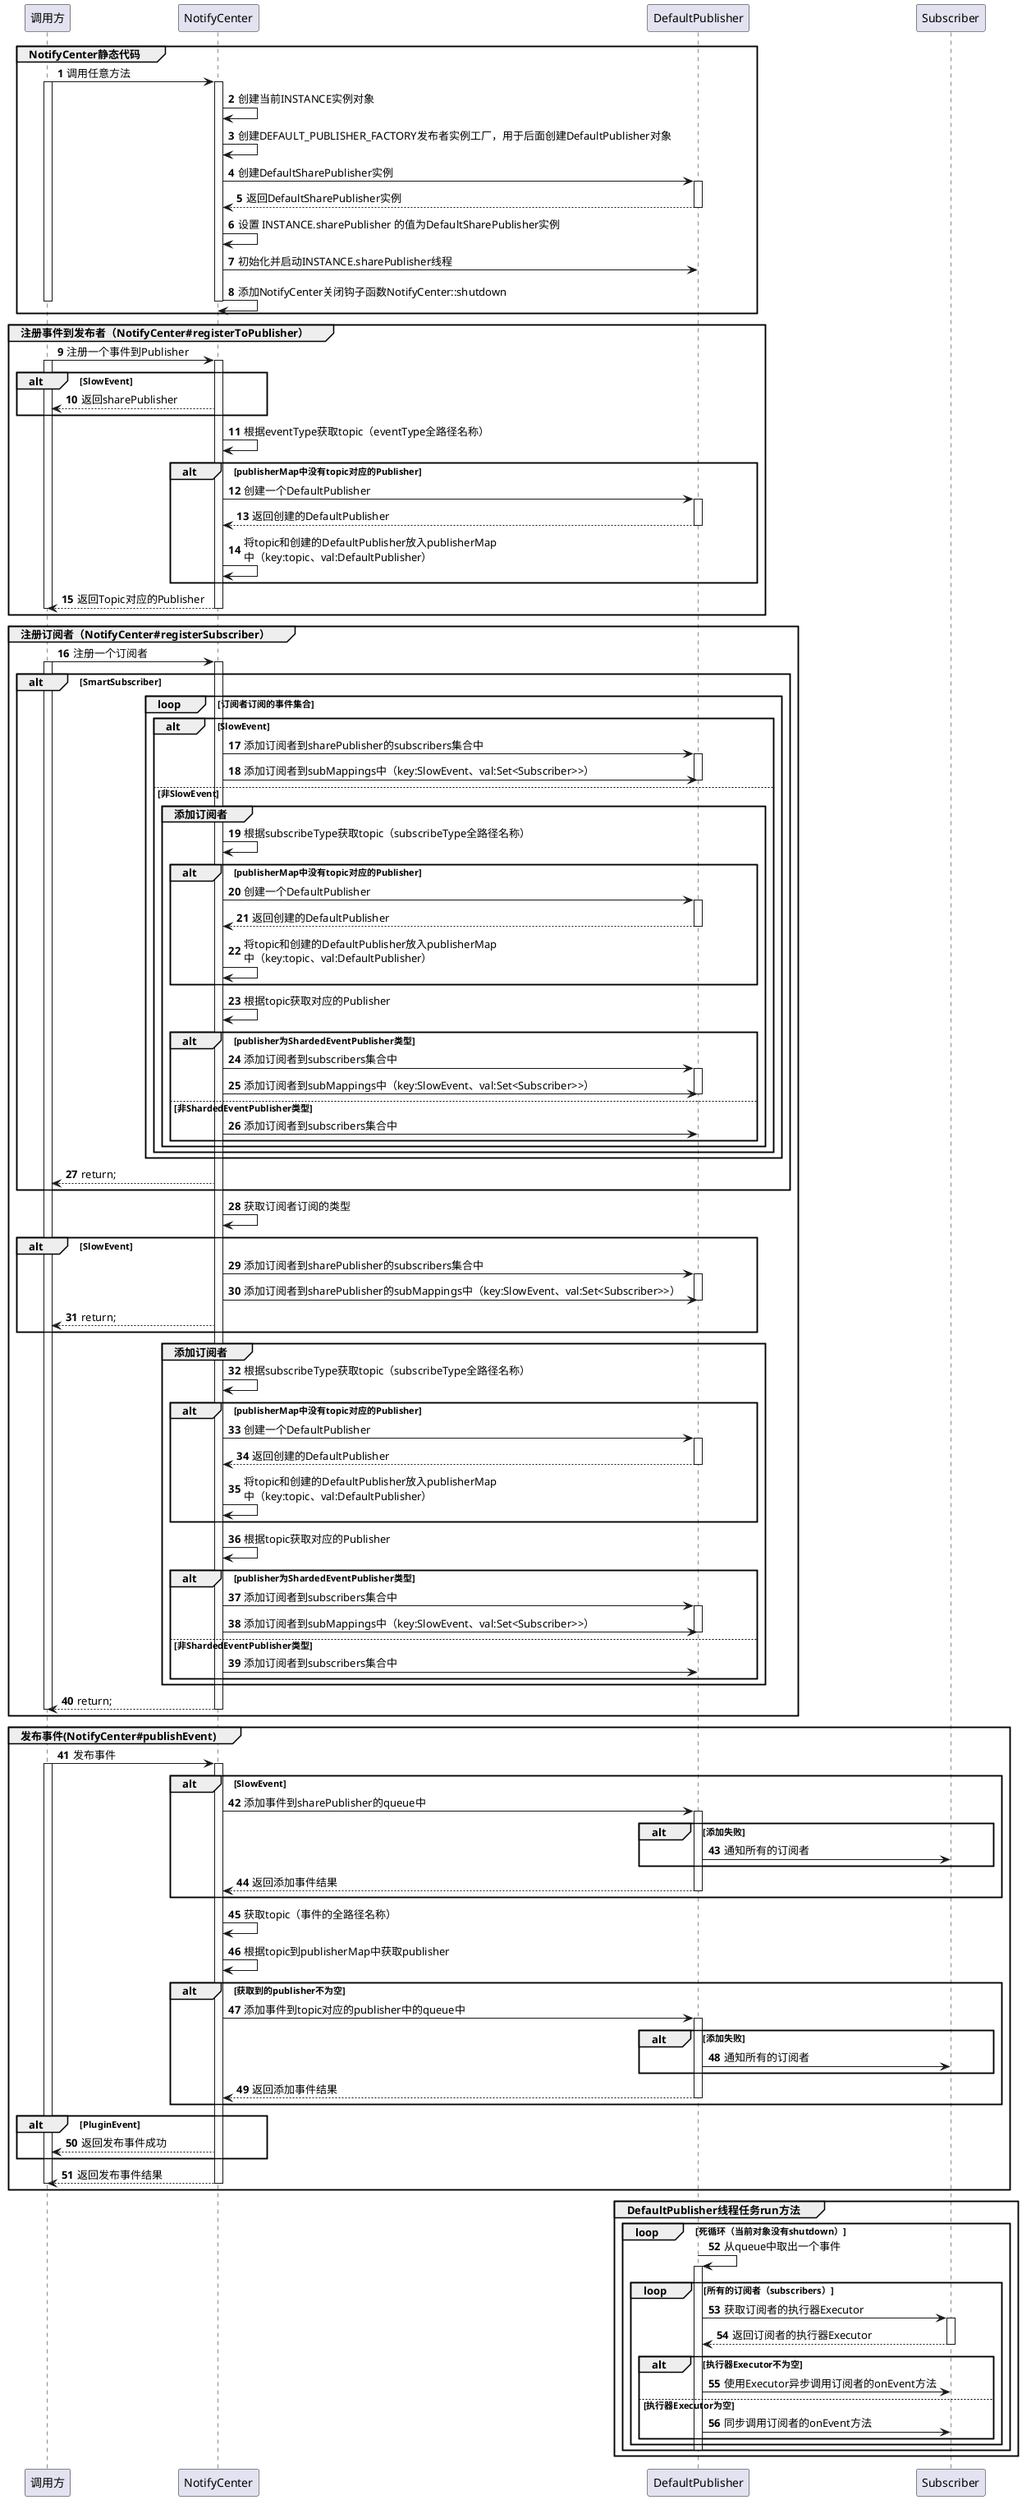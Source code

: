 @startuml
'https://plantuml.com/sequence-diagram

autonumber
participant 调用方 as Client
participant NotifyCenter as NotifyCenter
participant DefaultPublisher as DefaultPublisher
participant Subscriber as Subscriber

group NotifyCenter静态代码
    Client->NotifyCenter: 调用任意方法
    activate Client
    activate NotifyCenter
    NotifyCenter->NotifyCenter: 创建当前INSTANCE实例对象
    NotifyCenter->NotifyCenter: 创建DEFAULT_PUBLISHER_FACTORY发布者实例工厂，用于后面创建DefaultPublisher对象
    NotifyCenter->DefaultPublisher: 创建DefaultSharePublisher实例
    activate DefaultPublisher
    DefaultPublisher-->NotifyCenter: 返回DefaultSharePublisher实例
    deactivate DefaultPublisher
    NotifyCenter->NotifyCenter: 设置 INSTANCE.sharePublisher 的值为DefaultSharePublisher实例
    NotifyCenter->DefaultPublisher: 初始化并启动INSTANCE.sharePublisher线程
    NotifyCenter->NotifyCenter: 添加NotifyCenter关闭钩子函数NotifyCenter::shutdown
    deactivate NotifyCenter
    deactivate Client
end

group 注册事件到发布者（NotifyCenter#registerToPublisher）
    Client->NotifyCenter: 注册一个事件到Publisher
    activate Client
    activate NotifyCenter
    alt SlowEvent
        NotifyCenter-->Client: 返回sharePublisher
    end
    NotifyCenter->NotifyCenter: 根据eventType获取topic（eventType全路径名称）
    alt publisherMap中没有topic对应的Publisher
        NotifyCenter->DefaultPublisher: 创建一个DefaultPublisher
        activate DefaultPublisher
        DefaultPublisher-->NotifyCenter: 返回创建的DefaultPublisher
        deactivate DefaultPublisher
        NotifyCenter->NotifyCenter: 将topic和创建的DefaultPublisher放入publisherMap\n中（key:topic、val:DefaultPublisher）
    end
    NotifyCenter-->Client: 返回Topic对应的Publisher
    deactivate NotifyCenter
    deactivate Client
end

group 注册订阅者（NotifyCenter#registerSubscriber）
    Client->NotifyCenter: 注册一个订阅者
    activate Client
    activate NotifyCenter
    alt SmartSubscriber
        loop 订阅者订阅的事件集合
            alt SlowEvent
                NotifyCenter->DefaultPublisher: 添加订阅者到sharePublisher的subscribers集合中
                activate DefaultPublisher
                NotifyCenter->DefaultPublisher: 添加订阅者到subMappings中（key:SlowEvent、val:Set<Subscriber>>）
                deactivate DefaultPublisher
            else 非SlowEvent
                group 添加订阅者
                    NotifyCenter->NotifyCenter: 根据subscribeType获取topic（subscribeType全路径名称）
                    alt publisherMap中没有topic对应的Publisher
                        NotifyCenter->DefaultPublisher: 创建一个DefaultPublisher
                        activate DefaultPublisher
                        DefaultPublisher-->NotifyCenter: 返回创建的DefaultPublisher
                        deactivate DefaultPublisher
                        NotifyCenter->NotifyCenter: 将topic和创建的DefaultPublisher放入publisherMap\n中（key:topic、val:DefaultPublisher）
                    end
                    NotifyCenter->NotifyCenter: 根据topic获取对应的Publisher
                    alt publisher为ShardedEventPublisher类型
                        NotifyCenter->DefaultPublisher: 添加订阅者到subscribers集合中
                        activate DefaultPublisher
                        NotifyCenter->DefaultPublisher: 添加订阅者到subMappings中（key:SlowEvent、val:Set<Subscriber>>）
                        deactivate DefaultPublisher
                    else 非ShardedEventPublisher类型
                        NotifyCenter->DefaultPublisher: 添加订阅者到subscribers集合中
                    end
                end
            end
        end
        NotifyCenter-->Client: return;
    end
    NotifyCenter->NotifyCenter: 获取订阅者订阅的类型
    alt SlowEvent
        NotifyCenter->DefaultPublisher: 添加订阅者到sharePublisher的subscribers集合中
        activate DefaultPublisher
        NotifyCenter->DefaultPublisher: 添加订阅者到sharePublisher的subMappings中（key:SlowEvent、val:Set<Subscriber>>）
        deactivate DefaultPublisher
        NotifyCenter-->Client: return;
    end
    group 添加订阅者
        NotifyCenter->NotifyCenter: 根据subscribeType获取topic（subscribeType全路径名称）
        alt publisherMap中没有topic对应的Publisher
            NotifyCenter->DefaultPublisher: 创建一个DefaultPublisher
            activate DefaultPublisher
            DefaultPublisher-->NotifyCenter: 返回创建的DefaultPublisher
            deactivate DefaultPublisher
            NotifyCenter->NotifyCenter: 将topic和创建的DefaultPublisher放入publisherMap\n中（key:topic、val:DefaultPublisher）
        end
        NotifyCenter->NotifyCenter: 根据topic获取对应的Publisher
        alt publisher为ShardedEventPublisher类型
            NotifyCenter->DefaultPublisher: 添加订阅者到subscribers集合中
            activate DefaultPublisher
            NotifyCenter->DefaultPublisher: 添加订阅者到subMappings中（key:SlowEvent、val:Set<Subscriber>>）
            deactivate DefaultPublisher
        else 非ShardedEventPublisher类型
            NotifyCenter->DefaultPublisher: 添加订阅者到subscribers集合中
        end
    end
    NotifyCenter-->Client: return;
    deactivate NotifyCenter
    deactivate Client
end

group 发布事件(NotifyCenter#publishEvent)
    Client->NotifyCenter: 发布事件
    activate Client
    activate NotifyCenter
    alt SlowEvent
        NotifyCenter->DefaultPublisher: 添加事件到sharePublisher的queue中
        activate DefaultPublisher
        alt 添加失败
            DefaultPublisher->Subscriber: 通知所有的订阅者
        end
        DefaultPublisher-->NotifyCenter: 返回添加事件结果
        deactivate DefaultPublisher
    end
    NotifyCenter->NotifyCenter: 获取topic（事件的全路径名称）
    NotifyCenter->NotifyCenter: 根据topic到publisherMap中获取publisher
    alt 获取到的publisher不为空
        NotifyCenter->DefaultPublisher: 添加事件到topic对应的publisher中的queue中
        activate DefaultPublisher
        alt 添加失败
            DefaultPublisher->Subscriber: 通知所有的订阅者
        end
        DefaultPublisher-->NotifyCenter: 返回添加事件结果
        deactivate DefaultPublisher
    end
    alt PluginEvent
        NotifyCenter-->Client: 返回发布事件成功
    end
    NotifyCenter-->Client: 返回发布事件结果
    deactivate DefaultPublisher
    deactivate NotifyCenter
    deactivate Client
end

group DefaultPublisher线程任务run方法
    loop 死循环（当前对象没有shutdown）
        DefaultPublisher->DefaultPublisher: 从queue中取出一个事件
        activate DefaultPublisher
        loop 所有的订阅者（subscribers）
            DefaultPublisher->Subscriber: 获取订阅者的执行器Executor
            activate Subscriber
            Subscriber-->DefaultPublisher: 返回订阅者的执行器Executor
            deactivate Subscriber
            alt 执行器Executor不为空
                DefaultPublisher->Subscriber: 使用Executor异步调用订阅者的onEvent方法
            else 执行器Executor为空
                DefaultPublisher->Subscriber: 同步调用订阅者的onEvent方法
            end
        end
        deactivate DefaultPublisher
    end
end
@enduml